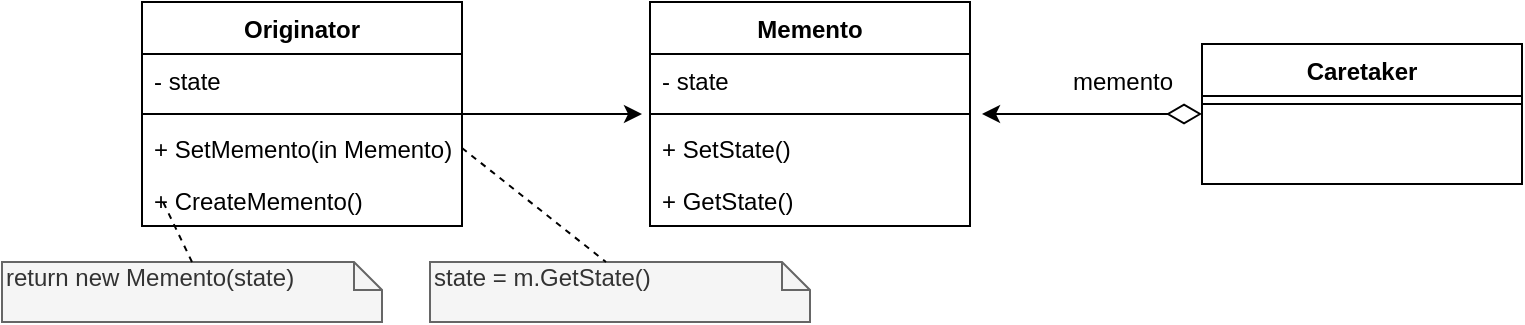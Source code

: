 <mxfile version="13.7.9" type="device"><diagram id="C5RBs43oDa-KdzZeNtuy" name="Page-1"><mxGraphModel dx="1298" dy="834" grid="1" gridSize="10" guides="1" tooltips="1" connect="1" arrows="1" fold="1" page="1" pageScale="1" pageWidth="827" pageHeight="1169" math="0" shadow="0"><root><mxCell id="WIyWlLk6GJQsqaUBKTNV-0"/><mxCell id="WIyWlLk6GJQsqaUBKTNV-1" parent="WIyWlLk6GJQsqaUBKTNV-0"/><mxCell id="XL76dPGriki6udSqRE64-13" style="edgeStyle=orthogonalEdgeStyle;rounded=0;orthogonalLoop=1;jettySize=auto;html=1;" edge="1" parent="WIyWlLk6GJQsqaUBKTNV-1" source="XL76dPGriki6udSqRE64-0"><mxGeometry relative="1" as="geometry"><mxPoint x="354" y="96" as="targetPoint"/></mxGeometry></mxCell><mxCell id="XL76dPGriki6udSqRE64-14" style="edgeStyle=orthogonalEdgeStyle;rounded=0;orthogonalLoop=1;jettySize=auto;html=1;startArrow=diamondThin;startFill=0;startSize=15;endSize=6;" edge="1" parent="WIyWlLk6GJQsqaUBKTNV-1" source="XL76dPGriki6udSqRE64-6"><mxGeometry relative="1" as="geometry"><mxPoint x="524" y="96" as="targetPoint"/></mxGeometry></mxCell><mxCell id="XL76dPGriki6udSqRE64-15" value="memento" style="text;html=1;align=center;verticalAlign=middle;resizable=0;points=[];autosize=1;" vertex="1" parent="WIyWlLk6GJQsqaUBKTNV-1"><mxGeometry x="559" y="70" width="70" height="20" as="geometry"/></mxCell><mxCell id="XL76dPGriki6udSqRE64-16" value="return new Memento(state)" style="shape=note;whiteSpace=wrap;html=1;size=14;verticalAlign=top;align=left;spacingTop=-6;fillColor=#f5f5f5;strokeColor=#666666;fontColor=#333333;" vertex="1" parent="WIyWlLk6GJQsqaUBKTNV-1"><mxGeometry x="34" y="170" width="190" height="30" as="geometry"/></mxCell><mxCell id="XL76dPGriki6udSqRE64-17" value="state = m.GetState()" style="shape=note;whiteSpace=wrap;html=1;size=14;verticalAlign=top;align=left;spacingTop=-6;fillColor=#f5f5f5;strokeColor=#666666;fontColor=#333333;" vertex="1" parent="WIyWlLk6GJQsqaUBKTNV-1"><mxGeometry x="248" y="170" width="190" height="30" as="geometry"/></mxCell><mxCell id="XL76dPGriki6udSqRE64-18" value="" style="endArrow=none;dashed=1;html=1;exitX=0.5;exitY=0;exitDx=0;exitDy=0;exitPerimeter=0;entryX=0.063;entryY=0.5;entryDx=0;entryDy=0;entryPerimeter=0;" edge="1" parent="WIyWlLk6GJQsqaUBKTNV-1" source="XL76dPGriki6udSqRE64-16" target="XL76dPGriki6udSqRE64-10"><mxGeometry width="50" height="50" relative="1" as="geometry"><mxPoint x="94" y="290" as="sourcePoint"/><mxPoint x="144" y="240" as="targetPoint"/></mxGeometry></mxCell><mxCell id="XL76dPGriki6udSqRE64-19" value="" style="endArrow=none;dashed=1;html=1;exitX=1;exitY=0.5;exitDx=0;exitDy=0;entryX=0;entryY=0;entryDx=88;entryDy=0;entryPerimeter=0;" edge="1" parent="WIyWlLk6GJQsqaUBKTNV-1" source="XL76dPGriki6udSqRE64-9" target="XL76dPGriki6udSqRE64-17"><mxGeometry width="50" height="50" relative="1" as="geometry"><mxPoint x="139" y="180" as="sourcePoint"/><mxPoint x="404" y="240" as="targetPoint"/></mxGeometry></mxCell><mxCell id="XL76dPGriki6udSqRE64-3" value="Memento" style="swimlane;fontStyle=1;align=center;verticalAlign=top;childLayout=stackLayout;horizontal=1;startSize=26;horizontalStack=0;resizeParent=1;resizeLast=0;collapsible=1;marginBottom=0;rounded=0;shadow=0;strokeWidth=1;" vertex="1" parent="WIyWlLk6GJQsqaUBKTNV-1"><mxGeometry x="358" y="40" width="160" height="112" as="geometry"><mxRectangle x="340" y="380" width="170" height="26" as="alternateBounds"/></mxGeometry></mxCell><mxCell id="XL76dPGriki6udSqRE64-4" value="- state" style="text;align=left;verticalAlign=top;spacingLeft=4;spacingRight=4;overflow=hidden;rotatable=0;points=[[0,0.5],[1,0.5]];portConstraint=eastwest;" vertex="1" parent="XL76dPGriki6udSqRE64-3"><mxGeometry y="26" width="160" height="26" as="geometry"/></mxCell><mxCell id="XL76dPGriki6udSqRE64-5" value="" style="line;html=1;strokeWidth=1;align=left;verticalAlign=middle;spacingTop=-1;spacingLeft=3;spacingRight=3;rotatable=0;labelPosition=right;points=[];portConstraint=eastwest;" vertex="1" parent="XL76dPGriki6udSqRE64-3"><mxGeometry y="52" width="160" height="8" as="geometry"/></mxCell><mxCell id="XL76dPGriki6udSqRE64-11" value="+ SetState()" style="text;align=left;verticalAlign=top;spacingLeft=4;spacingRight=4;overflow=hidden;rotatable=0;points=[[0,0.5],[1,0.5]];portConstraint=eastwest;" vertex="1" parent="XL76dPGriki6udSqRE64-3"><mxGeometry y="60" width="160" height="26" as="geometry"/></mxCell><mxCell id="XL76dPGriki6udSqRE64-12" value="+ GetState()" style="text;align=left;verticalAlign=top;spacingLeft=4;spacingRight=4;overflow=hidden;rotatable=0;points=[[0,0.5],[1,0.5]];portConstraint=eastwest;" vertex="1" parent="XL76dPGriki6udSqRE64-3"><mxGeometry y="86" width="160" height="26" as="geometry"/></mxCell><mxCell id="XL76dPGriki6udSqRE64-0" value="Originator" style="swimlane;fontStyle=1;align=center;verticalAlign=top;childLayout=stackLayout;horizontal=1;startSize=26;horizontalStack=0;resizeParent=1;resizeLast=0;collapsible=1;marginBottom=0;rounded=0;shadow=0;strokeWidth=1;" vertex="1" parent="WIyWlLk6GJQsqaUBKTNV-1"><mxGeometry x="104" y="40" width="160" height="112" as="geometry"><mxRectangle x="340" y="380" width="170" height="26" as="alternateBounds"/></mxGeometry></mxCell><mxCell id="XL76dPGriki6udSqRE64-1" value="- state" style="text;align=left;verticalAlign=top;spacingLeft=4;spacingRight=4;overflow=hidden;rotatable=0;points=[[0,0.5],[1,0.5]];portConstraint=eastwest;" vertex="1" parent="XL76dPGriki6udSqRE64-0"><mxGeometry y="26" width="160" height="26" as="geometry"/></mxCell><mxCell id="XL76dPGriki6udSqRE64-2" value="" style="line;html=1;strokeWidth=1;align=left;verticalAlign=middle;spacingTop=-1;spacingLeft=3;spacingRight=3;rotatable=0;labelPosition=right;points=[];portConstraint=eastwest;" vertex="1" parent="XL76dPGriki6udSqRE64-0"><mxGeometry y="52" width="160" height="8" as="geometry"/></mxCell><mxCell id="XL76dPGriki6udSqRE64-9" value="+ SetMemento(in Memento)" style="text;align=left;verticalAlign=top;spacingLeft=4;spacingRight=4;overflow=hidden;rotatable=0;points=[[0,0.5],[1,0.5]];portConstraint=eastwest;" vertex="1" parent="XL76dPGriki6udSqRE64-0"><mxGeometry y="60" width="160" height="26" as="geometry"/></mxCell><mxCell id="XL76dPGriki6udSqRE64-10" value="+ CreateMemento()" style="text;align=left;verticalAlign=top;spacingLeft=4;spacingRight=4;overflow=hidden;rotatable=0;points=[[0,0.5],[1,0.5]];portConstraint=eastwest;" vertex="1" parent="XL76dPGriki6udSqRE64-0"><mxGeometry y="86" width="160" height="26" as="geometry"/></mxCell><mxCell id="XL76dPGriki6udSqRE64-6" value="Caretaker" style="swimlane;fontStyle=1;align=center;verticalAlign=top;childLayout=stackLayout;horizontal=1;startSize=26;horizontalStack=0;resizeParent=1;resizeLast=0;collapsible=1;marginBottom=0;rounded=0;shadow=0;strokeWidth=1;" vertex="1" parent="WIyWlLk6GJQsqaUBKTNV-1"><mxGeometry x="634" y="61" width="160" height="70" as="geometry"><mxRectangle x="340" y="380" width="170" height="26" as="alternateBounds"/></mxGeometry></mxCell><mxCell id="XL76dPGriki6udSqRE64-8" value="" style="line;html=1;strokeWidth=1;align=left;verticalAlign=middle;spacingTop=-1;spacingLeft=3;spacingRight=3;rotatable=0;labelPosition=right;points=[];portConstraint=eastwest;" vertex="1" parent="XL76dPGriki6udSqRE64-6"><mxGeometry y="26" width="160" height="8" as="geometry"/></mxCell></root></mxGraphModel></diagram></mxfile>
